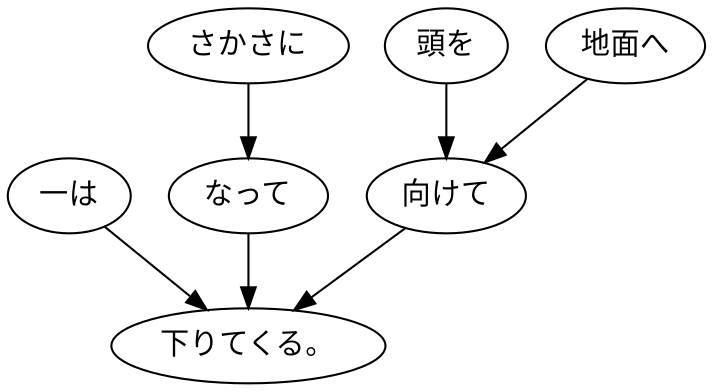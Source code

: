 digraph graph4085 {
	node0 [label="一は"];
	node1 [label="さかさに"];
	node2 [label="なって"];
	node3 [label="頭を"];
	node4 [label="地面へ"];
	node5 [label="向けて"];
	node6 [label="下りてくる。"];
	node0 -> node6;
	node1 -> node2;
	node2 -> node6;
	node3 -> node5;
	node4 -> node5;
	node5 -> node6;
}
